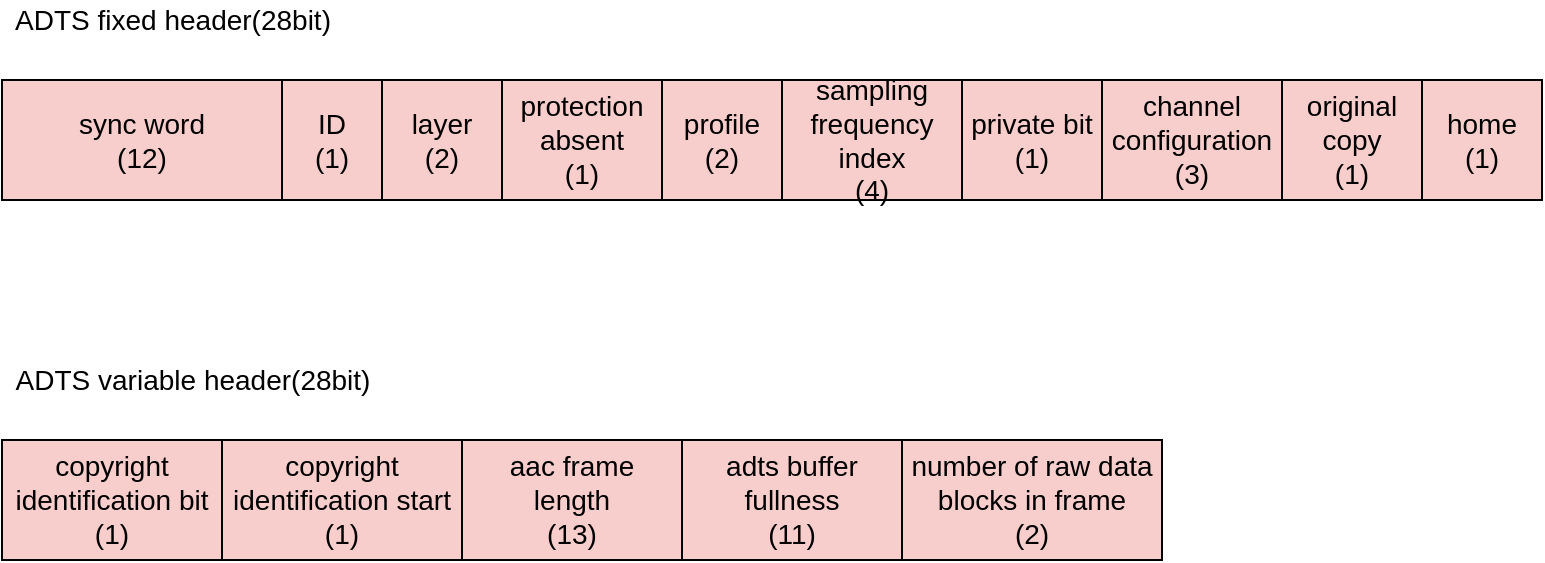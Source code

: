<mxfile version="14.1.9" type="github">
  <diagram id="jUTdBB4SMmuSHE2jb5sB" name="Page-1">
    <mxGraphModel dx="224" dy="1121" grid="1" gridSize="10" guides="1" tooltips="1" connect="1" arrows="1" fold="1" page="1" pageScale="1" pageWidth="827" pageHeight="1169" math="0" shadow="0">
      <root>
        <mxCell id="0" />
        <mxCell id="1" parent="0" />
        <mxCell id="mu9oWJc7VIRQOR37hwqF-1" value="&lt;font style=&quot;font-size: 14px&quot;&gt;sync word&lt;br&gt;(12)&lt;br&gt;&lt;/font&gt;" style="rounded=0;whiteSpace=wrap;html=1;fillColor=#f8cecc;" vertex="1" parent="1">
          <mxGeometry x="880" y="80" width="140" height="60" as="geometry" />
        </mxCell>
        <mxCell id="mu9oWJc7VIRQOR37hwqF-2" value="&lt;font style=&quot;font-size: 14px&quot;&gt;ID&lt;br&gt;(1)&lt;br&gt;&lt;/font&gt;" style="rounded=0;whiteSpace=wrap;html=1;fillColor=#f8cecc;" vertex="1" parent="1">
          <mxGeometry x="1020" y="80" width="50" height="60" as="geometry" />
        </mxCell>
        <mxCell id="mu9oWJc7VIRQOR37hwqF-18" value="&lt;font style=&quot;font-size: 14px&quot;&gt;ADTS fixed header(28bit)&lt;/font&gt;" style="text;html=1;align=center;verticalAlign=middle;resizable=0;points=[];autosize=1;" vertex="1" parent="1">
          <mxGeometry x="880" y="40" width="170" height="20" as="geometry" />
        </mxCell>
        <mxCell id="mu9oWJc7VIRQOR37hwqF-28" value="&lt;font style=&quot;font-size: 14px&quot;&gt;layer&lt;br&gt;(2)&lt;br&gt;&lt;/font&gt;" style="rounded=0;whiteSpace=wrap;html=1;fillColor=#f8cecc;" vertex="1" parent="1">
          <mxGeometry x="1070" y="80" width="60" height="60" as="geometry" />
        </mxCell>
        <mxCell id="mu9oWJc7VIRQOR37hwqF-29" value="&lt;font style=&quot;font-size: 14px&quot;&gt;protection&lt;br&gt;absent&lt;br&gt;(1)&lt;br&gt;&lt;/font&gt;" style="rounded=0;whiteSpace=wrap;html=1;fillColor=#f8cecc;" vertex="1" parent="1">
          <mxGeometry x="1130" y="80" width="80" height="60" as="geometry" />
        </mxCell>
        <mxCell id="mu9oWJc7VIRQOR37hwqF-30" value="&lt;font style=&quot;font-size: 14px&quot;&gt;profile&lt;br&gt;(2)&lt;br&gt;&lt;/font&gt;" style="rounded=0;whiteSpace=wrap;html=1;fillColor=#f8cecc;" vertex="1" parent="1">
          <mxGeometry x="1210" y="80" width="60" height="60" as="geometry" />
        </mxCell>
        <mxCell id="mu9oWJc7VIRQOR37hwqF-31" value="&lt;font style=&quot;font-size: 14px&quot;&gt;sampling frequency&lt;br&gt;index&lt;br&gt;(4)&lt;br&gt;&lt;/font&gt;" style="rounded=0;whiteSpace=wrap;html=1;fillColor=#f8cecc;" vertex="1" parent="1">
          <mxGeometry x="1270" y="80" width="90" height="60" as="geometry" />
        </mxCell>
        <mxCell id="mu9oWJc7VIRQOR37hwqF-32" value="&lt;font style=&quot;font-size: 14px&quot;&gt;private bit&lt;br&gt;(1)&lt;br&gt;&lt;/font&gt;" style="rounded=0;whiteSpace=wrap;html=1;fillColor=#f8cecc;" vertex="1" parent="1">
          <mxGeometry x="1360" y="80" width="70" height="60" as="geometry" />
        </mxCell>
        <mxCell id="mu9oWJc7VIRQOR37hwqF-33" value="&lt;font style=&quot;font-size: 14px&quot;&gt;channel&lt;br&gt;configuration&lt;br&gt;(3)&lt;br&gt;&lt;/font&gt;" style="rounded=0;whiteSpace=wrap;html=1;fillColor=#f8cecc;" vertex="1" parent="1">
          <mxGeometry x="1430" y="80" width="90" height="60" as="geometry" />
        </mxCell>
        <mxCell id="mu9oWJc7VIRQOR37hwqF-34" value="&lt;font style=&quot;font-size: 14px&quot;&gt;original&lt;br&gt;copy&lt;br&gt;(1)&lt;br&gt;&lt;/font&gt;" style="rounded=0;whiteSpace=wrap;html=1;fillColor=#f8cecc;" vertex="1" parent="1">
          <mxGeometry x="1520" y="80" width="70" height="60" as="geometry" />
        </mxCell>
        <mxCell id="mu9oWJc7VIRQOR37hwqF-35" value="&lt;font style=&quot;font-size: 14px&quot;&gt;home&lt;br&gt;(1)&lt;br&gt;&lt;/font&gt;" style="rounded=0;whiteSpace=wrap;html=1;fillColor=#f8cecc;" vertex="1" parent="1">
          <mxGeometry x="1590" y="80" width="60" height="60" as="geometry" />
        </mxCell>
        <mxCell id="mu9oWJc7VIRQOR37hwqF-36" value="&lt;font style=&quot;font-size: 14px&quot;&gt;copyright&lt;br&gt;identification bit&lt;br&gt;(1)&lt;br&gt;&lt;/font&gt;" style="rounded=0;whiteSpace=wrap;html=1;fillColor=#f8cecc;" vertex="1" parent="1">
          <mxGeometry x="880" y="260" width="110" height="60" as="geometry" />
        </mxCell>
        <mxCell id="mu9oWJc7VIRQOR37hwqF-37" value="&lt;font style=&quot;font-size: 14px&quot;&gt;copyright&lt;br&gt;identification start&lt;br&gt;(1)&lt;br&gt;&lt;/font&gt;" style="rounded=0;whiteSpace=wrap;html=1;fillColor=#f8cecc;" vertex="1" parent="1">
          <mxGeometry x="990" y="260" width="120" height="60" as="geometry" />
        </mxCell>
        <mxCell id="mu9oWJc7VIRQOR37hwqF-38" value="&lt;font style=&quot;font-size: 14px&quot;&gt;ADTS variable header(28bit)&lt;/font&gt;" style="text;html=1;align=center;verticalAlign=middle;resizable=0;points=[];autosize=1;" vertex="1" parent="1">
          <mxGeometry x="880" y="220" width="190" height="20" as="geometry" />
        </mxCell>
        <mxCell id="mu9oWJc7VIRQOR37hwqF-39" value="&lt;font style=&quot;font-size: 14px&quot;&gt;aac frame&lt;br&gt;length&lt;br&gt;(13)&lt;br&gt;&lt;/font&gt;" style="rounded=0;whiteSpace=wrap;html=1;fillColor=#f8cecc;" vertex="1" parent="1">
          <mxGeometry x="1110" y="260" width="110" height="60" as="geometry" />
        </mxCell>
        <mxCell id="mu9oWJc7VIRQOR37hwqF-40" value="&lt;font style=&quot;font-size: 14px&quot;&gt;adts buffer&lt;br&gt;fullness&lt;br&gt;(11)&lt;br&gt;&lt;/font&gt;" style="rounded=0;whiteSpace=wrap;html=1;fillColor=#f8cecc;" vertex="1" parent="1">
          <mxGeometry x="1220" y="260" width="110" height="60" as="geometry" />
        </mxCell>
        <mxCell id="mu9oWJc7VIRQOR37hwqF-41" value="&lt;font style=&quot;font-size: 14px&quot;&gt;number of raw data blocks in frame&lt;br&gt;(2)&lt;br&gt;&lt;/font&gt;" style="rounded=0;whiteSpace=wrap;html=1;fillColor=#f8cecc;" vertex="1" parent="1">
          <mxGeometry x="1330" y="260" width="130" height="60" as="geometry" />
        </mxCell>
      </root>
    </mxGraphModel>
  </diagram>
</mxfile>
